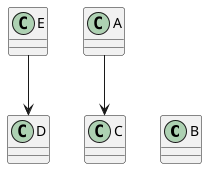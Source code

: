 @startuml
'Docs: https://plantuml.com/class-diagram#c08f8d9927fcb626

together {
    class B
    class C
    class D
}
together {
    class A
    class E
}

A --> C
E --> D

@enduml
